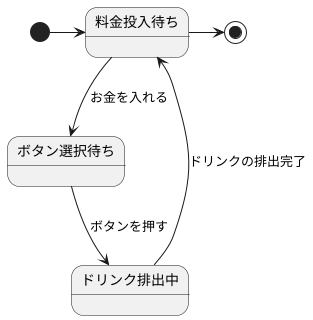 @startuml 演習6-4-5_ステートマシン図_自動販売機

    ' left to right direction

    [*] -right-> 料金投入待ち
    料金投入待ち -->ボタン選択待ち: お金を入れる
    ボタン選択待ち --> ドリンク排出中: ボタンを押す
    ドリンク排出中 --> 料金投入待ち: ドリンクの排出完了
    料金投入待ち -right-> [*]
    
@enduml